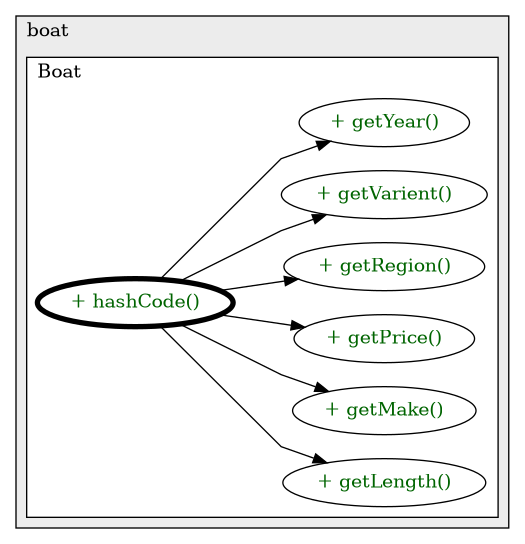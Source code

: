 @startuml

/' diagram meta data start
config=CallConfiguration;
{
  "rootMethod": "boat.Boat#hashCode()",
  "projectClassification": {
    "searchMode": "OpenProject", // OpenProject, AllProjects
    "includedProjects": "",
    "pathEndKeywords": "*.impl",
    "isClientPath": "",
    "isClientName": "",
    "isTestPath": "",
    "isTestName": "",
    "isMappingPath": "",
    "isMappingName": "",
    "isDataAccessPath": "",
    "isDataAccessName": "",
    "isDataStructurePath": "",
    "isDataStructureName": "",
    "isInterfaceStructuresPath": "",
    "isInterfaceStructuresName": "",
    "isEntryPointPath": "",
    "isEntryPointName": "",
    "treatFinalFieldsAsMandatory": false
  },
  "graphRestriction": {
    "classPackageExcludeFilter": "",
    "classPackageIncludeFilter": "",
    "classNameExcludeFilter": "",
    "classNameIncludeFilter": "",
    "methodNameExcludeFilter": "",
    "methodNameIncludeFilter": "",
    "removeByInheritance": "", // inheritance/annotation based filtering is done in a second step
    "removeByAnnotation": "",
    "removeByClassPackage": "", // cleanup the graph after inheritance/annotation based filtering is done
    "removeByClassName": "",
    "cutMappings": false,
    "cutEnum": false,
    "cutTests": true,
    "cutClient": true,
    "cutDataAccess": false,
    "cutInterfaceStructures": false,
    "cutDataStructures": false,
    "cutGetterAndSetter": false,
    "cutConstructors": false
  },
  "graphTraversal": {
    "forwardDepth": 3,
    "backwardDepth": 3,
    "classPackageExcludeFilter": "",
    "classPackageIncludeFilter": "",
    "classNameExcludeFilter": "",
    "classNameIncludeFilter": "",
    "methodNameExcludeFilter": "",
    "methodNameIncludeFilter": "",
    "hideMappings": false,
    "hideDataStructures": false,
    "hidePrivateMethods": true,
    "hideInterfaceCalls": true, // indirection: implementation -> interface (is hidden) -> implementation
    "onlyShowApplicationEntryPoints": false, // root node is included
    "useMethodCallsForStructureDiagram": "ForwardOnly" // ForwardOnly, BothDirections, No
  },
  "details": {
    "aggregation": "GroupByClass", // ByClass, GroupByClass, None
    "showMethodParametersTypes": false,
    "showMethodParametersNames": false,
    "showMethodReturnType": false,
    "showPackageLevels": 2,
    "showCallOrder": false,
    "edgeMode": "MethodsOnly", // TypesOnly, MethodsOnly, TypesAndMethods, MethodsAndDirectTypeUsage
    "showDetailedClassStructure": false
  },
  "rootClass": "boat.Boat",
  "extensionCallbackMethod": "" // qualified.class.name#methodName - signature: public static String method(String)
}
diagram meta data end '/



digraph g {
    rankdir="LR"
    splines=polyline
    

'nodes 
subgraph cluster_3029312 { 
   	label=boat
	labeljust=l
	fillcolor="#ececec"
	style=filled
   
   subgraph cluster_1599376050 { 
   	label=Boat
	labeljust=l
	fillcolor=white
	style=filled
   
   Boat3029312XXXgetLength0[
	label="+ getLength()"
	style=filled
	fillcolor=white
	tooltip="Boat

null"
	fontcolor=darkgreen
];

Boat3029312XXXgetMake0[
	label="+ getMake()"
	style=filled
	fillcolor=white
	tooltip="Boat

null"
	fontcolor=darkgreen
];

Boat3029312XXXgetPrice0[
	label="+ getPrice()"
	style=filled
	fillcolor=white
	tooltip="Boat

&#10;  @return&#10; "
	fontcolor=darkgreen
];

Boat3029312XXXgetRegion0[
	label="+ getRegion()"
	style=filled
	fillcolor=white
	tooltip="Boat

null"
	fontcolor=darkgreen
];

Boat3029312XXXgetVarient0[
	label="+ getVarient()"
	style=filled
	fillcolor=white
	tooltip="Boat

null"
	fontcolor=darkgreen
];

Boat3029312XXXgetYear0[
	label="+ getYear()"
	style=filled
	fillcolor=white
	tooltip="Boat

null"
	fontcolor=darkgreen
];

Boat3029312XXXhashCode0[
	label="+ hashCode()"
	style=filled
	fillcolor=white
	tooltip="Boat

null"
	penwidth=4
	fontcolor=darkgreen
];
} 
} 

'edges    
Boat3029312XXXhashCode0 -> Boat3029312XXXgetLength0;
Boat3029312XXXhashCode0 -> Boat3029312XXXgetMake0;
Boat3029312XXXhashCode0 -> Boat3029312XXXgetPrice0;
Boat3029312XXXhashCode0 -> Boat3029312XXXgetRegion0;
Boat3029312XXXhashCode0 -> Boat3029312XXXgetVarient0;
Boat3029312XXXhashCode0 -> Boat3029312XXXgetYear0;
    
}
@enduml